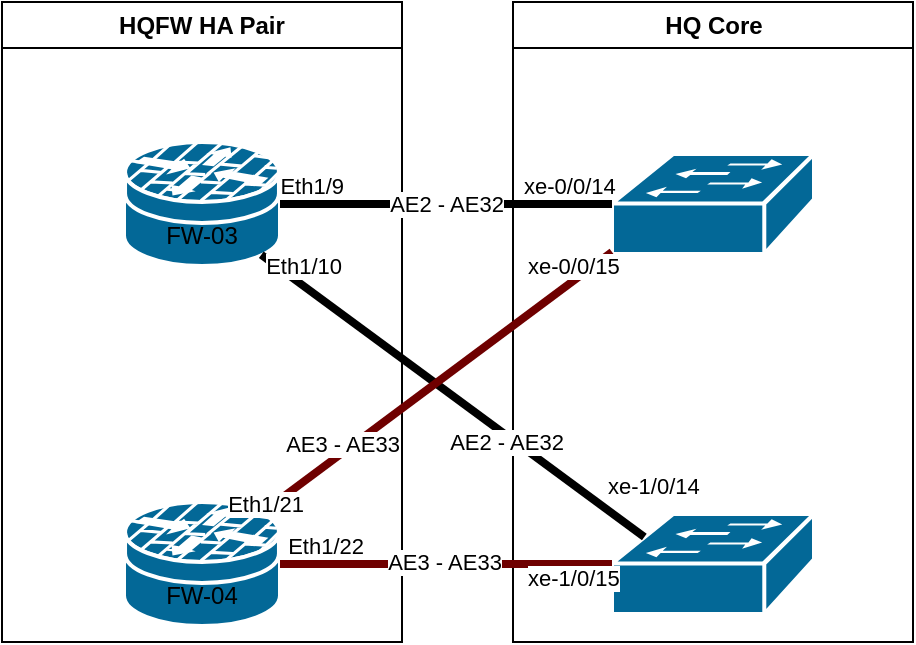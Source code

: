 <mxfile version="28.2.7" pages="2">
  <diagram name="Physical" id="ENwsPFU619q3HPzh_jZN">
    <mxGraphModel dx="1412" dy="737" grid="1" gridSize="10" guides="1" tooltips="1" connect="1" arrows="1" fold="1" page="1" pageScale="1" pageWidth="850" pageHeight="1100" math="0" shadow="0">
      <root>
        <mxCell id="0" />
        <mxCell id="1" parent="0" />
        <mxCell id="MANlrupcTTr53v-TsqG8-34" value="HQFW HA Pair" style="swimlane;whiteSpace=wrap;html=1;" vertex="1" parent="1">
          <mxGeometry x="19" y="80" width="200" height="320" as="geometry" />
        </mxCell>
        <mxCell id="MANlrupcTTr53v-TsqG8-32" value="HQ Core" style="swimlane;whiteSpace=wrap;html=1;" vertex="1" parent="1">
          <mxGeometry x="274.5" y="80" width="200" height="320" as="geometry" />
        </mxCell>
        <mxCell id="MANlrupcTTr53v-TsqG8-1" value="" style="shape=mxgraph.cisco.security.router_firewall;sketch=0;html=1;pointerEvents=1;dashed=0;fillColor=#036897;strokeColor=#ffffff;strokeWidth=2;verticalLabelPosition=bottom;verticalAlign=top;align=center;outlineConnect=0;" vertex="1" parent="1">
          <mxGeometry x="80.0" y="150" width="78" height="62" as="geometry" />
        </mxCell>
        <mxCell id="MANlrupcTTr53v-TsqG8-2" value="" style="shape=mxgraph.cisco.security.router_firewall;sketch=0;html=1;pointerEvents=1;dashed=0;fillColor=#036897;strokeColor=#ffffff;strokeWidth=2;verticalLabelPosition=bottom;verticalAlign=top;align=center;outlineConnect=0;" vertex="1" parent="1">
          <mxGeometry x="80.0" y="330" width="78" height="62" as="geometry" />
        </mxCell>
        <mxCell id="MANlrupcTTr53v-TsqG8-3" value="" style="shape=mxgraph.cisco.switches.workgroup_switch;sketch=0;html=1;pointerEvents=1;dashed=0;fillColor=#036897;strokeColor=#ffffff;strokeWidth=2;verticalLabelPosition=bottom;verticalAlign=top;align=center;outlineConnect=0;" vertex="1" parent="1">
          <mxGeometry x="324.0" y="156" width="101" height="50" as="geometry" />
        </mxCell>
        <mxCell id="MANlrupcTTr53v-TsqG8-4" value="" style="shape=mxgraph.cisco.switches.workgroup_switch;sketch=0;html=1;pointerEvents=1;dashed=0;fillColor=#036897;strokeColor=#ffffff;strokeWidth=2;verticalLabelPosition=bottom;verticalAlign=top;align=center;outlineConnect=0;" vertex="1" parent="1">
          <mxGeometry x="324.0" y="336" width="101" height="50" as="geometry" />
        </mxCell>
        <mxCell id="MANlrupcTTr53v-TsqG8-20" value="" style="endArrow=none;html=1;rounded=0;strokeWidth=4;endFill=0;entryX=1;entryY=0.5;entryDx=0;entryDy=0;entryPerimeter=0;exitX=0;exitY=0.5;exitDx=0;exitDy=0;exitPerimeter=0;strokeColor=light-dark(#000000,#9999FF);" edge="1" parent="1" source="MANlrupcTTr53v-TsqG8-3" target="MANlrupcTTr53v-TsqG8-1">
          <mxGeometry relative="1" as="geometry">
            <mxPoint x="316" y="180.5" as="sourcePoint" />
            <mxPoint x="150" y="180.5" as="targetPoint" />
          </mxGeometry>
        </mxCell>
        <mxCell id="MANlrupcTTr53v-TsqG8-21" value="AE2 - AE32" style="edgeLabel;resizable=0;html=1;;align=center;verticalAlign=middle;" connectable="0" vertex="1" parent="MANlrupcTTr53v-TsqG8-20">
          <mxGeometry relative="1" as="geometry" />
        </mxCell>
        <mxCell id="MANlrupcTTr53v-TsqG8-22" value="xe-0/0/14" style="edgeLabel;resizable=0;html=1;;align=left;verticalAlign=bottom;" connectable="0" vertex="1" parent="MANlrupcTTr53v-TsqG8-20">
          <mxGeometry x="-1" relative="1" as="geometry">
            <mxPoint x="-46" y="-1" as="offset" />
          </mxGeometry>
        </mxCell>
        <mxCell id="MANlrupcTTr53v-TsqG8-23" value="Eth1/9" style="edgeLabel;resizable=0;html=1;;align=right;verticalAlign=bottom;" connectable="0" vertex="1" parent="MANlrupcTTr53v-TsqG8-20">
          <mxGeometry x="1" relative="1" as="geometry">
            <mxPoint x="32" y="-1" as="offset" />
          </mxGeometry>
        </mxCell>
        <mxCell id="MANlrupcTTr53v-TsqG8-27" value="" style="endArrow=none;html=1;rounded=0;strokeWidth=4;endFill=0;entryX=0.88;entryY=0.91;entryDx=0;entryDy=0;entryPerimeter=0;exitX=0.16;exitY=0.23;exitDx=0;exitDy=0;exitPerimeter=0;strokeColor=light-dark(#000000,#9999FF);" edge="1" parent="1" source="MANlrupcTTr53v-TsqG8-4" target="MANlrupcTTr53v-TsqG8-1">
          <mxGeometry relative="1" as="geometry">
            <mxPoint x="716" y="260" as="sourcePoint" />
            <mxPoint x="550" y="260" as="targetPoint" />
          </mxGeometry>
        </mxCell>
        <mxCell id="MANlrupcTTr53v-TsqG8-28" value="AE2 - AE32" style="edgeLabel;resizable=0;html=1;;align=center;verticalAlign=middle;" connectable="0" vertex="1" parent="MANlrupcTTr53v-TsqG8-27">
          <mxGeometry relative="1" as="geometry">
            <mxPoint x="26" y="23" as="offset" />
          </mxGeometry>
        </mxCell>
        <mxCell id="MANlrupcTTr53v-TsqG8-29" value="xe-1/0/14" style="edgeLabel;resizable=0;html=1;;align=left;verticalAlign=bottom;" connectable="0" vertex="1" parent="MANlrupcTTr53v-TsqG8-27">
          <mxGeometry x="-1" relative="1" as="geometry">
            <mxPoint x="-20" y="-17" as="offset" />
          </mxGeometry>
        </mxCell>
        <mxCell id="MANlrupcTTr53v-TsqG8-30" value="Eth1/10" style="edgeLabel;resizable=0;html=1;;align=right;verticalAlign=bottom;" connectable="0" vertex="1" parent="MANlrupcTTr53v-TsqG8-27">
          <mxGeometry x="1" relative="1" as="geometry">
            <mxPoint x="41" y="14" as="offset" />
          </mxGeometry>
        </mxCell>
        <mxCell id="MANlrupcTTr53v-TsqG8-31" value="FW-03" style="text;html=1;whiteSpace=wrap;strokeColor=none;fillColor=none;align=center;verticalAlign=middle;rounded=0;" vertex="1" parent="1">
          <mxGeometry x="89" y="182" width="60" height="30" as="geometry" />
        </mxCell>
        <mxCell id="MANlrupcTTr53v-TsqG8-33" value="FW-04" style="text;html=1;whiteSpace=wrap;strokeColor=none;fillColor=none;align=center;verticalAlign=middle;rounded=0;" vertex="1" parent="1">
          <mxGeometry x="89" y="362" width="60" height="30" as="geometry" />
        </mxCell>
        <mxCell id="MANlrupcTTr53v-TsqG8-35" value="" style="endArrow=none;html=1;rounded=0;strokeWidth=4;endFill=0;entryX=0.88;entryY=0.09;entryDx=0;entryDy=0;entryPerimeter=0;exitX=0;exitY=0.98;exitDx=0;exitDy=0;exitPerimeter=0;strokeColor=light-dark(#6F0000,#FF3333);fillColor=#a20025;" edge="1" parent="1" source="MANlrupcTTr53v-TsqG8-3" target="MANlrupcTTr53v-TsqG8-2">
          <mxGeometry relative="1" as="geometry">
            <mxPoint x="756" y="200" as="sourcePoint" />
            <mxPoint x="590" y="200" as="targetPoint" />
          </mxGeometry>
        </mxCell>
        <mxCell id="MANlrupcTTr53v-TsqG8-36" value="AE3 - AE33" style="edgeLabel;resizable=0;html=1;;align=center;verticalAlign=middle;" connectable="0" vertex="1" parent="MANlrupcTTr53v-TsqG8-35">
          <mxGeometry relative="1" as="geometry">
            <mxPoint x="-47" y="30" as="offset" />
          </mxGeometry>
        </mxCell>
        <mxCell id="MANlrupcTTr53v-TsqG8-37" value="xe-0/0/15" style="edgeLabel;resizable=0;html=1;;align=left;verticalAlign=bottom;" connectable="0" vertex="1" parent="MANlrupcTTr53v-TsqG8-35">
          <mxGeometry x="-1" relative="1" as="geometry">
            <mxPoint x="-44" y="15" as="offset" />
          </mxGeometry>
        </mxCell>
        <mxCell id="MANlrupcTTr53v-TsqG8-38" value="Eth1/21" style="edgeLabel;resizable=0;html=1;;align=right;verticalAlign=bottom;" connectable="0" vertex="1" parent="MANlrupcTTr53v-TsqG8-35">
          <mxGeometry x="1" relative="1" as="geometry">
            <mxPoint x="22" y="4" as="offset" />
          </mxGeometry>
        </mxCell>
        <mxCell id="MANlrupcTTr53v-TsqG8-39" value="" style="endArrow=none;html=1;rounded=0;strokeWidth=4;endFill=0;entryX=1;entryY=0.5;entryDx=0;entryDy=0;exitX=0;exitY=0.5;exitDx=0;exitDy=0;exitPerimeter=0;strokeColor=light-dark(#6F0000,#FF3333);fillColor=#a20025;entryPerimeter=0;" edge="1" parent="1" source="MANlrupcTTr53v-TsqG8-4" target="MANlrupcTTr53v-TsqG8-2">
          <mxGeometry relative="1" as="geometry">
            <mxPoint x="875" y="280" as="sourcePoint" />
            <mxPoint x="700" y="411" as="targetPoint" />
          </mxGeometry>
        </mxCell>
        <mxCell id="MANlrupcTTr53v-TsqG8-40" value="AE3 - AE33" style="edgeLabel;resizable=0;html=1;;align=center;verticalAlign=middle;" connectable="0" vertex="1" parent="MANlrupcTTr53v-TsqG8-39">
          <mxGeometry relative="1" as="geometry">
            <mxPoint x="-1" y="-1" as="offset" />
          </mxGeometry>
        </mxCell>
        <mxCell id="MANlrupcTTr53v-TsqG8-41" value="xe-1/0/15" style="edgeLabel;resizable=0;html=1;;align=left;verticalAlign=bottom;" connectable="0" vertex="1" parent="MANlrupcTTr53v-TsqG8-39">
          <mxGeometry x="-1" relative="1" as="geometry">
            <mxPoint x="-44" y="15" as="offset" />
          </mxGeometry>
        </mxCell>
        <mxCell id="MANlrupcTTr53v-TsqG8-42" value="Eth1/22" style="edgeLabel;resizable=0;html=1;;align=right;verticalAlign=bottom;" connectable="0" vertex="1" parent="MANlrupcTTr53v-TsqG8-39">
          <mxGeometry x="1" relative="1" as="geometry">
            <mxPoint x="42" y="-1" as="offset" />
          </mxGeometry>
        </mxCell>
      </root>
    </mxGraphModel>
  </diagram>
  <diagram name="Copy of Page-1" id="a-5WlGLi55Pe3YdLDbQT">
    <mxGraphModel grid="1" page="1" gridSize="10" guides="1" tooltips="1" connect="1" arrows="1" fold="1" pageScale="1" pageWidth="850" pageHeight="1100" math="0" shadow="0">
      <root>
        <mxCell id="ILWr2uHMYxxEebejBCUW-0" />
        <mxCell id="ILWr2uHMYxxEebejBCUW-1" parent="ILWr2uHMYxxEebejBCUW-0" />
        <mxCell id="ILWr2uHMYxxEebejBCUW-2" value="HQFW HA Pair" style="swimlane;whiteSpace=wrap;html=1;" vertex="1" parent="ILWr2uHMYxxEebejBCUW-1">
          <mxGeometry x="19" y="80" width="200" height="320" as="geometry" />
        </mxCell>
        <mxCell id="ILWr2uHMYxxEebejBCUW-3" value="HQ Core" style="swimlane;whiteSpace=wrap;html=1;" vertex="1" parent="ILWr2uHMYxxEebejBCUW-1">
          <mxGeometry x="274.5" y="80" width="200" height="320" as="geometry" />
        </mxCell>
        <mxCell id="ILWr2uHMYxxEebejBCUW-4" value="" style="shape=mxgraph.cisco.security.router_firewall;sketch=0;html=1;pointerEvents=1;dashed=0;fillColor=#036897;strokeColor=#ffffff;strokeWidth=2;verticalLabelPosition=bottom;verticalAlign=top;align=center;outlineConnect=0;" vertex="1" parent="ILWr2uHMYxxEebejBCUW-1">
          <mxGeometry x="80.0" y="150" width="78" height="62" as="geometry" />
        </mxCell>
        <mxCell id="ILWr2uHMYxxEebejBCUW-5" value="" style="shape=mxgraph.cisco.security.router_firewall;sketch=0;html=1;pointerEvents=1;dashed=0;fillColor=#036897;strokeColor=#ffffff;strokeWidth=2;verticalLabelPosition=bottom;verticalAlign=top;align=center;outlineConnect=0;" vertex="1" parent="ILWr2uHMYxxEebejBCUW-1">
          <mxGeometry x="80.0" y="330" width="78" height="62" as="geometry" />
        </mxCell>
        <mxCell id="ILWr2uHMYxxEebejBCUW-6" value="" style="shape=mxgraph.cisco.switches.workgroup_switch;sketch=0;html=1;pointerEvents=1;dashed=0;fillColor=#036897;strokeColor=#ffffff;strokeWidth=2;verticalLabelPosition=bottom;verticalAlign=top;align=center;outlineConnect=0;" vertex="1" parent="ILWr2uHMYxxEebejBCUW-1">
          <mxGeometry x="324.0" y="156" width="101" height="50" as="geometry" />
        </mxCell>
        <mxCell id="ILWr2uHMYxxEebejBCUW-7" value="" style="shape=mxgraph.cisco.switches.workgroup_switch;sketch=0;html=1;pointerEvents=1;dashed=0;fillColor=#036897;strokeColor=#ffffff;strokeWidth=2;verticalLabelPosition=bottom;verticalAlign=top;align=center;outlineConnect=0;" vertex="1" parent="ILWr2uHMYxxEebejBCUW-1">
          <mxGeometry x="324.0" y="336" width="101" height="50" as="geometry" />
        </mxCell>
        <mxCell id="ILWr2uHMYxxEebejBCUW-8" value="" style="endArrow=none;html=1;rounded=0;strokeWidth=4;endFill=0;entryX=1;entryY=0.5;entryDx=0;entryDy=0;entryPerimeter=0;exitX=0;exitY=0.5;exitDx=0;exitDy=0;exitPerimeter=0;strokeColor=light-dark(#000000,#9999FF);" edge="1" parent="ILWr2uHMYxxEebejBCUW-1" source="ILWr2uHMYxxEebejBCUW-6" target="ILWr2uHMYxxEebejBCUW-4">
          <mxGeometry relative="1" as="geometry">
            <mxPoint x="316" y="180.5" as="sourcePoint" />
            <mxPoint x="150" y="180.5" as="targetPoint" />
          </mxGeometry>
        </mxCell>
        <mxCell id="ILWr2uHMYxxEebejBCUW-9" value="AE2 - AE32" style="edgeLabel;resizable=0;html=1;;align=center;verticalAlign=middle;" connectable="0" vertex="1" parent="ILWr2uHMYxxEebejBCUW-8">
          <mxGeometry relative="1" as="geometry" />
        </mxCell>
        <mxCell id="ILWr2uHMYxxEebejBCUW-10" value="xe-0/0/14" style="edgeLabel;resizable=0;html=1;;align=left;verticalAlign=bottom;" connectable="0" vertex="1" parent="ILWr2uHMYxxEebejBCUW-8">
          <mxGeometry x="-1" relative="1" as="geometry">
            <mxPoint x="-46" y="-1" as="offset" />
          </mxGeometry>
        </mxCell>
        <mxCell id="ILWr2uHMYxxEebejBCUW-11" value="Eth1/9" style="edgeLabel;resizable=0;html=1;;align=right;verticalAlign=bottom;" connectable="0" vertex="1" parent="ILWr2uHMYxxEebejBCUW-8">
          <mxGeometry x="1" relative="1" as="geometry">
            <mxPoint x="32" y="-1" as="offset" />
          </mxGeometry>
        </mxCell>
        <mxCell id="ILWr2uHMYxxEebejBCUW-12" value="" style="endArrow=none;html=1;rounded=0;strokeWidth=4;endFill=0;entryX=0.88;entryY=0.91;entryDx=0;entryDy=0;entryPerimeter=0;exitX=0.16;exitY=0.23;exitDx=0;exitDy=0;exitPerimeter=0;strokeColor=light-dark(#000000,#9999FF);" edge="1" parent="ILWr2uHMYxxEebejBCUW-1" source="ILWr2uHMYxxEebejBCUW-7" target="ILWr2uHMYxxEebejBCUW-4">
          <mxGeometry relative="1" as="geometry">
            <mxPoint x="716" y="260" as="sourcePoint" />
            <mxPoint x="550" y="260" as="targetPoint" />
          </mxGeometry>
        </mxCell>
        <mxCell id="ILWr2uHMYxxEebejBCUW-13" value="AE2 - AE32" style="edgeLabel;resizable=0;html=1;;align=center;verticalAlign=middle;" connectable="0" vertex="1" parent="ILWr2uHMYxxEebejBCUW-12">
          <mxGeometry relative="1" as="geometry">
            <mxPoint x="26" y="23" as="offset" />
          </mxGeometry>
        </mxCell>
        <mxCell id="ILWr2uHMYxxEebejBCUW-14" value="xe-1/0/14" style="edgeLabel;resizable=0;html=1;;align=left;verticalAlign=bottom;" connectable="0" vertex="1" parent="ILWr2uHMYxxEebejBCUW-12">
          <mxGeometry x="-1" relative="1" as="geometry">
            <mxPoint x="-20" y="-17" as="offset" />
          </mxGeometry>
        </mxCell>
        <mxCell id="ILWr2uHMYxxEebejBCUW-15" value="Eth1/10" style="edgeLabel;resizable=0;html=1;;align=right;verticalAlign=bottom;" connectable="0" vertex="1" parent="ILWr2uHMYxxEebejBCUW-12">
          <mxGeometry x="1" relative="1" as="geometry">
            <mxPoint x="41" y="14" as="offset" />
          </mxGeometry>
        </mxCell>
        <mxCell id="ILWr2uHMYxxEebejBCUW-16" value="FW-03" style="text;html=1;whiteSpace=wrap;strokeColor=none;fillColor=none;align=center;verticalAlign=middle;rounded=0;" vertex="1" parent="ILWr2uHMYxxEebejBCUW-1">
          <mxGeometry x="89" y="182" width="60" height="30" as="geometry" />
        </mxCell>
        <mxCell id="ILWr2uHMYxxEebejBCUW-17" value="FW-04" style="text;html=1;whiteSpace=wrap;strokeColor=none;fillColor=none;align=center;verticalAlign=middle;rounded=0;" vertex="1" parent="ILWr2uHMYxxEebejBCUW-1">
          <mxGeometry x="89" y="362" width="60" height="30" as="geometry" />
        </mxCell>
        <mxCell id="ILWr2uHMYxxEebejBCUW-18" value="" style="endArrow=none;html=1;rounded=0;strokeWidth=4;endFill=0;entryX=0.88;entryY=0.09;entryDx=0;entryDy=0;entryPerimeter=0;exitX=0;exitY=0.98;exitDx=0;exitDy=0;exitPerimeter=0;strokeColor=light-dark(#6F0000,#FF3333);fillColor=#a20025;" edge="1" parent="ILWr2uHMYxxEebejBCUW-1" source="ILWr2uHMYxxEebejBCUW-6" target="ILWr2uHMYxxEebejBCUW-5">
          <mxGeometry relative="1" as="geometry">
            <mxPoint x="756" y="200" as="sourcePoint" />
            <mxPoint x="590" y="200" as="targetPoint" />
          </mxGeometry>
        </mxCell>
        <mxCell id="ILWr2uHMYxxEebejBCUW-19" value="AE3 - AE33" style="edgeLabel;resizable=0;html=1;;align=center;verticalAlign=middle;" connectable="0" vertex="1" parent="ILWr2uHMYxxEebejBCUW-18">
          <mxGeometry relative="1" as="geometry">
            <mxPoint x="-47" y="30" as="offset" />
          </mxGeometry>
        </mxCell>
        <mxCell id="ILWr2uHMYxxEebejBCUW-20" value="xe-0/0/15" style="edgeLabel;resizable=0;html=1;;align=left;verticalAlign=bottom;" connectable="0" vertex="1" parent="ILWr2uHMYxxEebejBCUW-18">
          <mxGeometry x="-1" relative="1" as="geometry">
            <mxPoint x="-44" y="15" as="offset" />
          </mxGeometry>
        </mxCell>
        <mxCell id="ILWr2uHMYxxEebejBCUW-21" value="Eth1/21" style="edgeLabel;resizable=0;html=1;;align=right;verticalAlign=bottom;" connectable="0" vertex="1" parent="ILWr2uHMYxxEebejBCUW-18">
          <mxGeometry x="1" relative="1" as="geometry">
            <mxPoint x="22" y="4" as="offset" />
          </mxGeometry>
        </mxCell>
        <mxCell id="ILWr2uHMYxxEebejBCUW-22" value="" style="endArrow=none;html=1;rounded=0;strokeWidth=4;endFill=0;entryX=1;entryY=0.5;entryDx=0;entryDy=0;exitX=0;exitY=0.5;exitDx=0;exitDy=0;exitPerimeter=0;strokeColor=light-dark(#6F0000,#FF3333);fillColor=#a20025;entryPerimeter=0;" edge="1" parent="ILWr2uHMYxxEebejBCUW-1" source="ILWr2uHMYxxEebejBCUW-7" target="ILWr2uHMYxxEebejBCUW-5">
          <mxGeometry relative="1" as="geometry">
            <mxPoint x="875" y="280" as="sourcePoint" />
            <mxPoint x="700" y="411" as="targetPoint" />
          </mxGeometry>
        </mxCell>
        <mxCell id="ILWr2uHMYxxEebejBCUW-23" value="AE3 - AE33" style="edgeLabel;resizable=0;html=1;;align=center;verticalAlign=middle;" connectable="0" vertex="1" parent="ILWr2uHMYxxEebejBCUW-22">
          <mxGeometry relative="1" as="geometry">
            <mxPoint x="-1" y="-1" as="offset" />
          </mxGeometry>
        </mxCell>
        <mxCell id="ILWr2uHMYxxEebejBCUW-24" value="xe-1/0/15" style="edgeLabel;resizable=0;html=1;;align=left;verticalAlign=bottom;" connectable="0" vertex="1" parent="ILWr2uHMYxxEebejBCUW-22">
          <mxGeometry x="-1" relative="1" as="geometry">
            <mxPoint x="-44" y="15" as="offset" />
          </mxGeometry>
        </mxCell>
        <mxCell id="ILWr2uHMYxxEebejBCUW-25" value="Eth1/22" style="edgeLabel;resizable=0;html=1;;align=right;verticalAlign=bottom;" connectable="0" vertex="1" parent="ILWr2uHMYxxEebejBCUW-22">
          <mxGeometry x="1" relative="1" as="geometry">
            <mxPoint x="42" y="-1" as="offset" />
          </mxGeometry>
        </mxCell>
      </root>
    </mxGraphModel>
  </diagram>
</mxfile>

